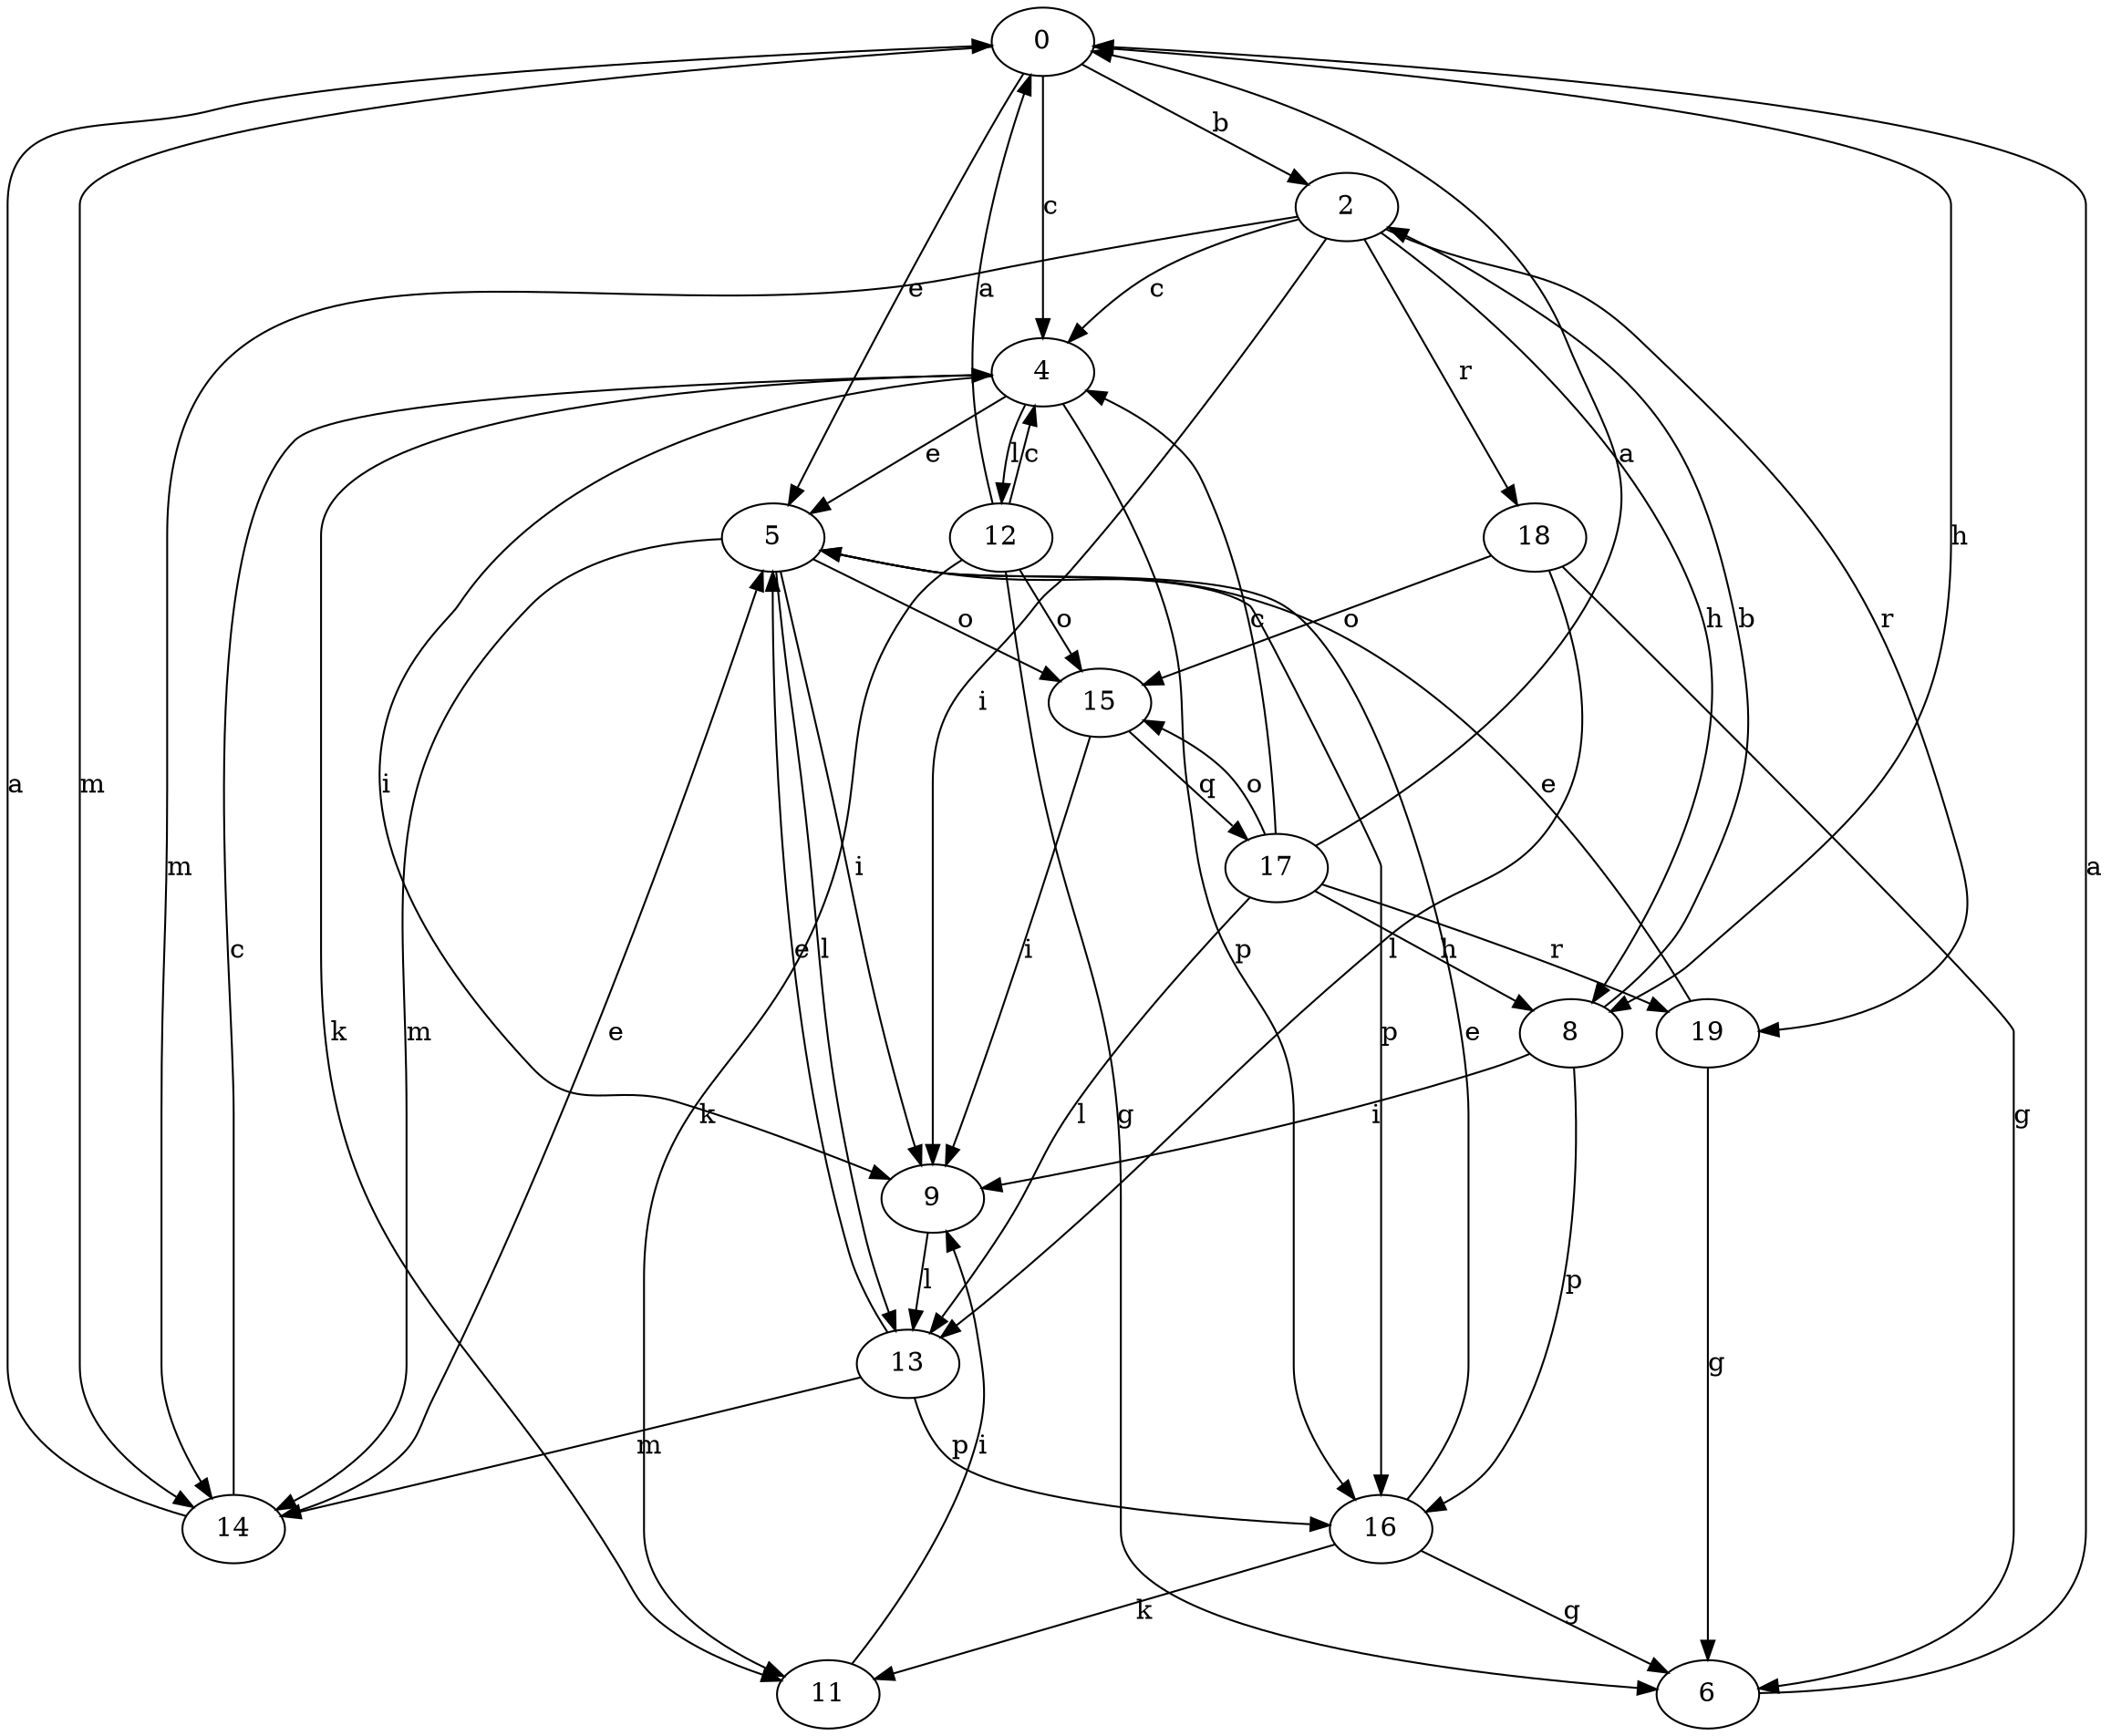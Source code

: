 strict digraph  {
0;
2;
4;
5;
6;
8;
9;
11;
12;
13;
14;
15;
16;
17;
18;
19;
0 -> 2  [label=b];
0 -> 4  [label=c];
0 -> 5  [label=e];
0 -> 8  [label=h];
0 -> 14  [label=m];
2 -> 4  [label=c];
2 -> 8  [label=h];
2 -> 9  [label=i];
2 -> 14  [label=m];
2 -> 18  [label=r];
2 -> 19  [label=r];
4 -> 5  [label=e];
4 -> 9  [label=i];
4 -> 11  [label=k];
4 -> 12  [label=l];
4 -> 16  [label=p];
5 -> 9  [label=i];
5 -> 13  [label=l];
5 -> 14  [label=m];
5 -> 15  [label=o];
5 -> 16  [label=p];
6 -> 0  [label=a];
8 -> 2  [label=b];
8 -> 9  [label=i];
8 -> 16  [label=p];
9 -> 13  [label=l];
11 -> 9  [label=i];
12 -> 0  [label=a];
12 -> 4  [label=c];
12 -> 6  [label=g];
12 -> 11  [label=k];
12 -> 15  [label=o];
13 -> 5  [label=e];
13 -> 14  [label=m];
13 -> 16  [label=p];
14 -> 0  [label=a];
14 -> 4  [label=c];
14 -> 5  [label=e];
15 -> 9  [label=i];
15 -> 17  [label=q];
16 -> 5  [label=e];
16 -> 6  [label=g];
16 -> 11  [label=k];
17 -> 0  [label=a];
17 -> 4  [label=c];
17 -> 8  [label=h];
17 -> 13  [label=l];
17 -> 15  [label=o];
17 -> 19  [label=r];
18 -> 6  [label=g];
18 -> 13  [label=l];
18 -> 15  [label=o];
19 -> 5  [label=e];
19 -> 6  [label=g];
}
